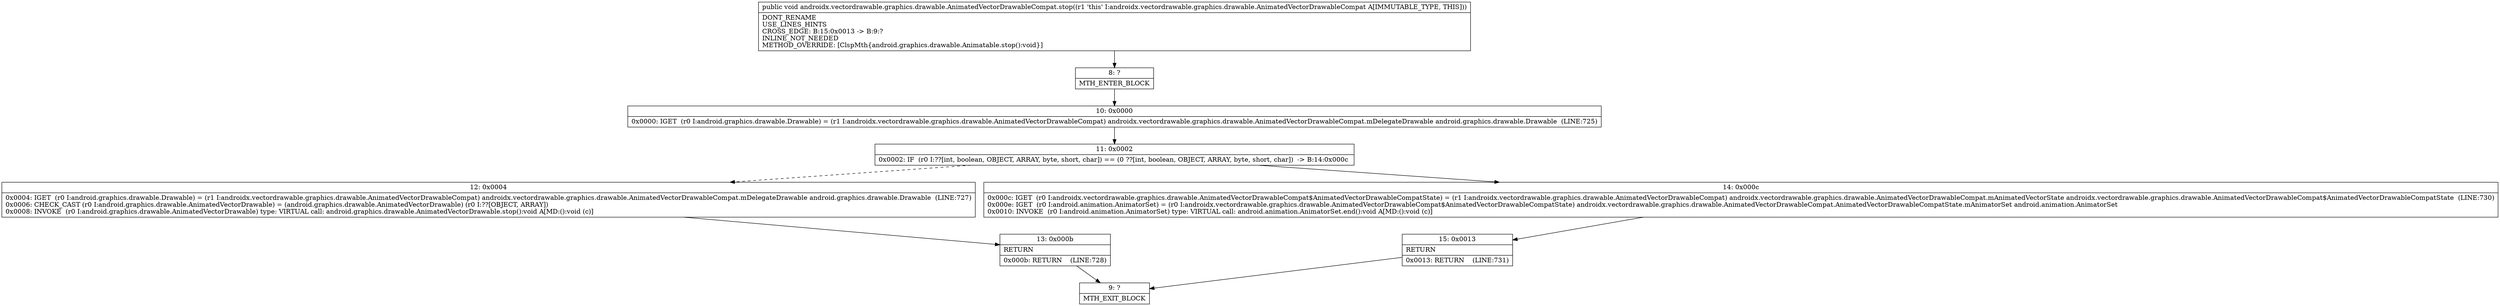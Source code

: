 digraph "CFG forandroidx.vectordrawable.graphics.drawable.AnimatedVectorDrawableCompat.stop()V" {
Node_8 [shape=record,label="{8\:\ ?|MTH_ENTER_BLOCK\l}"];
Node_10 [shape=record,label="{10\:\ 0x0000|0x0000: IGET  (r0 I:android.graphics.drawable.Drawable) = (r1 I:androidx.vectordrawable.graphics.drawable.AnimatedVectorDrawableCompat) androidx.vectordrawable.graphics.drawable.AnimatedVectorDrawableCompat.mDelegateDrawable android.graphics.drawable.Drawable  (LINE:725)\l}"];
Node_11 [shape=record,label="{11\:\ 0x0002|0x0002: IF  (r0 I:??[int, boolean, OBJECT, ARRAY, byte, short, char]) == (0 ??[int, boolean, OBJECT, ARRAY, byte, short, char])  \-\> B:14:0x000c \l}"];
Node_12 [shape=record,label="{12\:\ 0x0004|0x0004: IGET  (r0 I:android.graphics.drawable.Drawable) = (r1 I:androidx.vectordrawable.graphics.drawable.AnimatedVectorDrawableCompat) androidx.vectordrawable.graphics.drawable.AnimatedVectorDrawableCompat.mDelegateDrawable android.graphics.drawable.Drawable  (LINE:727)\l0x0006: CHECK_CAST (r0 I:android.graphics.drawable.AnimatedVectorDrawable) = (android.graphics.drawable.AnimatedVectorDrawable) (r0 I:??[OBJECT, ARRAY]) \l0x0008: INVOKE  (r0 I:android.graphics.drawable.AnimatedVectorDrawable) type: VIRTUAL call: android.graphics.drawable.AnimatedVectorDrawable.stop():void A[MD:():void (c)]\l}"];
Node_13 [shape=record,label="{13\:\ 0x000b|RETURN\l|0x000b: RETURN    (LINE:728)\l}"];
Node_9 [shape=record,label="{9\:\ ?|MTH_EXIT_BLOCK\l}"];
Node_14 [shape=record,label="{14\:\ 0x000c|0x000c: IGET  (r0 I:androidx.vectordrawable.graphics.drawable.AnimatedVectorDrawableCompat$AnimatedVectorDrawableCompatState) = (r1 I:androidx.vectordrawable.graphics.drawable.AnimatedVectorDrawableCompat) androidx.vectordrawable.graphics.drawable.AnimatedVectorDrawableCompat.mAnimatedVectorState androidx.vectordrawable.graphics.drawable.AnimatedVectorDrawableCompat$AnimatedVectorDrawableCompatState  (LINE:730)\l0x000e: IGET  (r0 I:android.animation.AnimatorSet) = (r0 I:androidx.vectordrawable.graphics.drawable.AnimatedVectorDrawableCompat$AnimatedVectorDrawableCompatState) androidx.vectordrawable.graphics.drawable.AnimatedVectorDrawableCompat.AnimatedVectorDrawableCompatState.mAnimatorSet android.animation.AnimatorSet \l0x0010: INVOKE  (r0 I:android.animation.AnimatorSet) type: VIRTUAL call: android.animation.AnimatorSet.end():void A[MD:():void (c)]\l}"];
Node_15 [shape=record,label="{15\:\ 0x0013|RETURN\l|0x0013: RETURN    (LINE:731)\l}"];
MethodNode[shape=record,label="{public void androidx.vectordrawable.graphics.drawable.AnimatedVectorDrawableCompat.stop((r1 'this' I:androidx.vectordrawable.graphics.drawable.AnimatedVectorDrawableCompat A[IMMUTABLE_TYPE, THIS]))  | DONT_RENAME\lUSE_LINES_HINTS\lCROSS_EDGE: B:15:0x0013 \-\> B:9:?\lINLINE_NOT_NEEDED\lMETHOD_OVERRIDE: [ClspMth\{android.graphics.drawable.Animatable.stop():void\}]\l}"];
MethodNode -> Node_8;Node_8 -> Node_10;
Node_10 -> Node_11;
Node_11 -> Node_12[style=dashed];
Node_11 -> Node_14;
Node_12 -> Node_13;
Node_13 -> Node_9;
Node_14 -> Node_15;
Node_15 -> Node_9;
}

